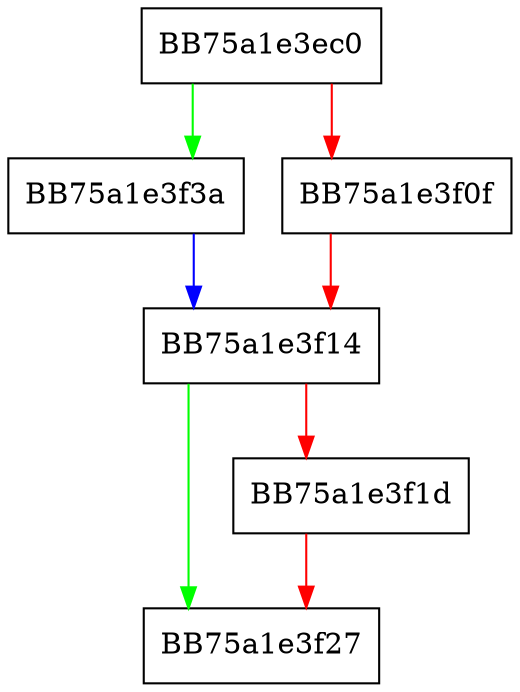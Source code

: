digraph Validate {
  node [shape="box"];
  graph [splines=ortho];
  BB75a1e3ec0 -> BB75a1e3f3a [color="green"];
  BB75a1e3ec0 -> BB75a1e3f0f [color="red"];
  BB75a1e3f0f -> BB75a1e3f14 [color="red"];
  BB75a1e3f14 -> BB75a1e3f27 [color="green"];
  BB75a1e3f14 -> BB75a1e3f1d [color="red"];
  BB75a1e3f1d -> BB75a1e3f27 [color="red"];
  BB75a1e3f3a -> BB75a1e3f14 [color="blue"];
}